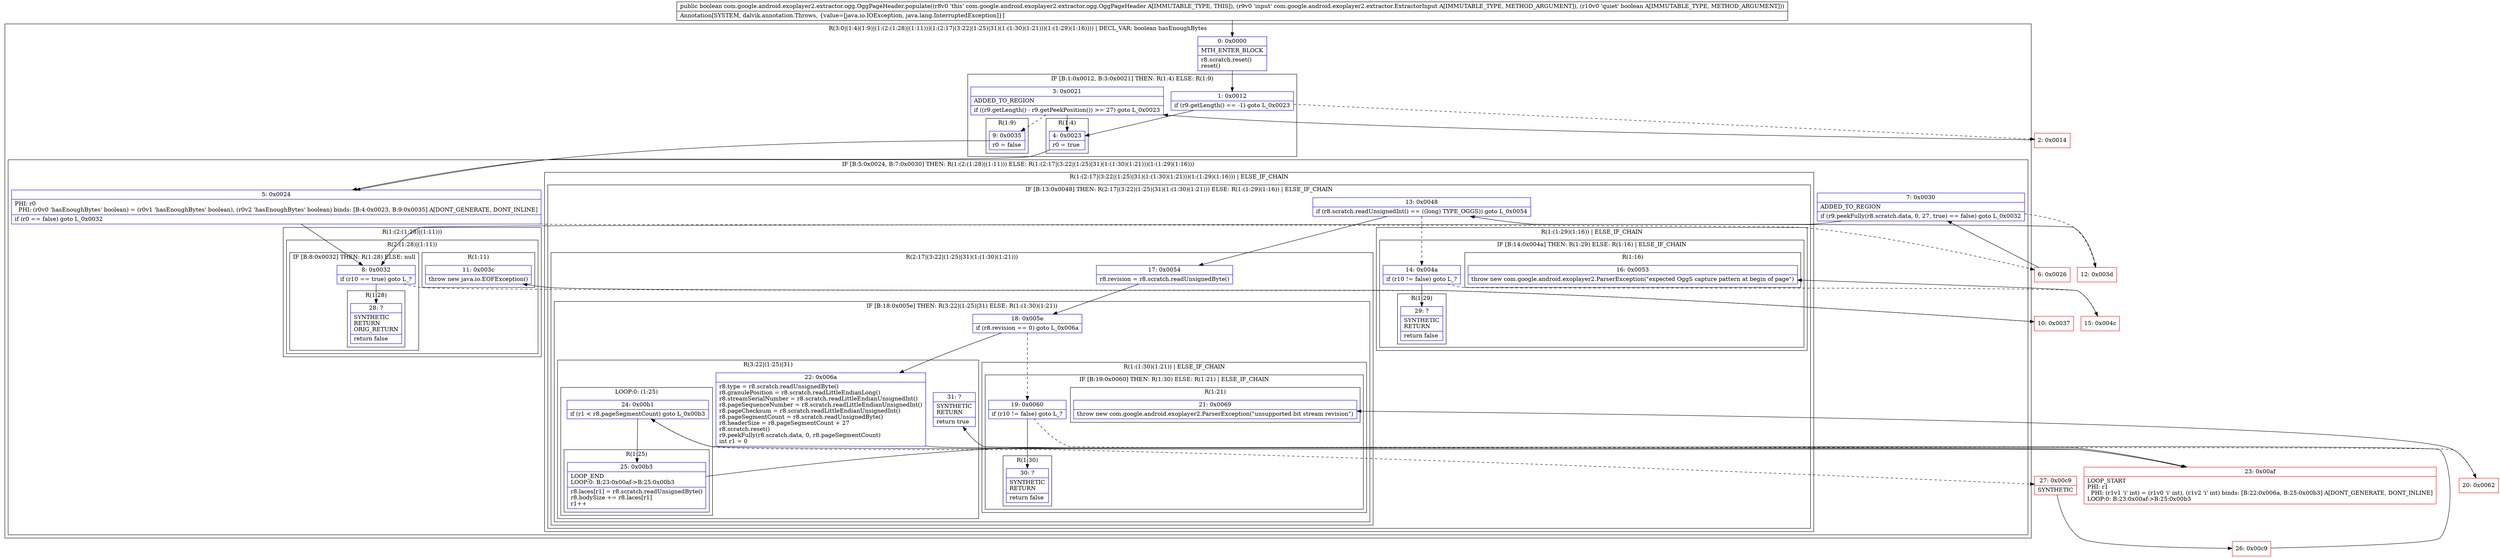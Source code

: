 digraph "CFG forcom.google.android.exoplayer2.extractor.ogg.OggPageHeader.populate(Lcom\/google\/android\/exoplayer2\/extractor\/ExtractorInput;Z)Z" {
subgraph cluster_Region_1598395828 {
label = "R(3:0|(1:4)(1:9)|(1:(2:(1:28)|(1:11)))(1:(2:17|(3:22|(1:25)|31)(1:(1:30)(1:21)))(1:(1:29)(1:16)))) | DECL_VAR: boolean hasEnoughBytes\l";
node [shape=record,color=blue];
Node_0 [shape=record,label="{0\:\ 0x0000|MTH_ENTER_BLOCK\l|r8.scratch.reset()\lreset()\l}"];
subgraph cluster_IfRegion_526538188 {
label = "IF [B:1:0x0012, B:3:0x0021] THEN: R(1:4) ELSE: R(1:9)";
node [shape=record,color=blue];
Node_1 [shape=record,label="{1\:\ 0x0012|if (r9.getLength() == \-1) goto L_0x0023\l}"];
Node_3 [shape=record,label="{3\:\ 0x0021|ADDED_TO_REGION\l|if ((r9.getLength() \- r9.getPeekPosition()) \>= 27) goto L_0x0023\l}"];
subgraph cluster_Region_2009686446 {
label = "R(1:4)";
node [shape=record,color=blue];
Node_4 [shape=record,label="{4\:\ 0x0023|r0 = true\l}"];
}
subgraph cluster_Region_2042852042 {
label = "R(1:9)";
node [shape=record,color=blue];
Node_9 [shape=record,label="{9\:\ 0x0035|r0 = false\l}"];
}
}
subgraph cluster_IfRegion_107108913 {
label = "IF [B:5:0x0024, B:7:0x0030] THEN: R(1:(2:(1:28)|(1:11))) ELSE: R(1:(2:17|(3:22|(1:25)|31)(1:(1:30)(1:21)))(1:(1:29)(1:16)))";
node [shape=record,color=blue];
Node_5 [shape=record,label="{5\:\ 0x0024|PHI: r0 \l  PHI: (r0v0 'hasEnoughBytes' boolean) = (r0v1 'hasEnoughBytes' boolean), (r0v2 'hasEnoughBytes' boolean) binds: [B:4:0x0023, B:9:0x0035] A[DONT_GENERATE, DONT_INLINE]\l|if (r0 == false) goto L_0x0032\l}"];
Node_7 [shape=record,label="{7\:\ 0x0030|ADDED_TO_REGION\l|if (r9.peekFully(r8.scratch.data, 0, 27, true) == false) goto L_0x0032\l}"];
subgraph cluster_Region_1605468564 {
label = "R(1:(2:(1:28)|(1:11)))";
node [shape=record,color=blue];
subgraph cluster_Region_749361123 {
label = "R(2:(1:28)|(1:11))";
node [shape=record,color=blue];
subgraph cluster_IfRegion_569097103 {
label = "IF [B:8:0x0032] THEN: R(1:28) ELSE: null";
node [shape=record,color=blue];
Node_8 [shape=record,label="{8\:\ 0x0032|if (r10 == true) goto L_?\l}"];
subgraph cluster_Region_902618705 {
label = "R(1:28)";
node [shape=record,color=blue];
Node_28 [shape=record,label="{28\:\ ?|SYNTHETIC\lRETURN\lORIG_RETURN\l|return false\l}"];
}
}
subgraph cluster_Region_1721914461 {
label = "R(1:11)";
node [shape=record,color=blue];
Node_11 [shape=record,label="{11\:\ 0x003c|throw new java.io.EOFException()\l}"];
}
}
}
subgraph cluster_Region_407437861 {
label = "R(1:(2:17|(3:22|(1:25)|31)(1:(1:30)(1:21)))(1:(1:29)(1:16))) | ELSE_IF_CHAIN\l";
node [shape=record,color=blue];
subgraph cluster_IfRegion_1677911392 {
label = "IF [B:13:0x0048] THEN: R(2:17|(3:22|(1:25)|31)(1:(1:30)(1:21))) ELSE: R(1:(1:29)(1:16)) | ELSE_IF_CHAIN\l";
node [shape=record,color=blue];
Node_13 [shape=record,label="{13\:\ 0x0048|if (r8.scratch.readUnsignedInt() == ((long) TYPE_OGGS)) goto L_0x0054\l}"];
subgraph cluster_Region_938447335 {
label = "R(2:17|(3:22|(1:25)|31)(1:(1:30)(1:21)))";
node [shape=record,color=blue];
Node_17 [shape=record,label="{17\:\ 0x0054|r8.revision = r8.scratch.readUnsignedByte()\l}"];
subgraph cluster_IfRegion_1134242811 {
label = "IF [B:18:0x005e] THEN: R(3:22|(1:25)|31) ELSE: R(1:(1:30)(1:21))";
node [shape=record,color=blue];
Node_18 [shape=record,label="{18\:\ 0x005e|if (r8.revision == 0) goto L_0x006a\l}"];
subgraph cluster_Region_403515723 {
label = "R(3:22|(1:25)|31)";
node [shape=record,color=blue];
Node_22 [shape=record,label="{22\:\ 0x006a|r8.type = r8.scratch.readUnsignedByte()\lr8.granulePosition = r8.scratch.readLittleEndianLong()\lr8.streamSerialNumber = r8.scratch.readLittleEndianUnsignedInt()\lr8.pageSequenceNumber = r8.scratch.readLittleEndianUnsignedInt()\lr8.pageChecksum = r8.scratch.readLittleEndianUnsignedInt()\lr8.pageSegmentCount = r8.scratch.readUnsignedByte()\lr8.headerSize = r8.pageSegmentCount + 27\lr8.scratch.reset()\lr9.peekFully(r8.scratch.data, 0, r8.pageSegmentCount)\lint r1 = 0\l}"];
subgraph cluster_LoopRegion_1258164428 {
label = "LOOP:0: (1:25)";
node [shape=record,color=blue];
Node_24 [shape=record,label="{24\:\ 0x00b1|if (r1 \< r8.pageSegmentCount) goto L_0x00b3\l}"];
subgraph cluster_Region_1988549676 {
label = "R(1:25)";
node [shape=record,color=blue];
Node_25 [shape=record,label="{25\:\ 0x00b3|LOOP_END\lLOOP:0: B:23:0x00af\-\>B:25:0x00b3\l|r8.laces[r1] = r8.scratch.readUnsignedByte()\lr8.bodySize += r8.laces[r1]\lr1++\l}"];
}
}
Node_31 [shape=record,label="{31\:\ ?|SYNTHETIC\lRETURN\l|return true\l}"];
}
subgraph cluster_Region_320033159 {
label = "R(1:(1:30)(1:21)) | ELSE_IF_CHAIN\l";
node [shape=record,color=blue];
subgraph cluster_IfRegion_1623822176 {
label = "IF [B:19:0x0060] THEN: R(1:30) ELSE: R(1:21) | ELSE_IF_CHAIN\l";
node [shape=record,color=blue];
Node_19 [shape=record,label="{19\:\ 0x0060|if (r10 != false) goto L_?\l}"];
subgraph cluster_Region_736250423 {
label = "R(1:30)";
node [shape=record,color=blue];
Node_30 [shape=record,label="{30\:\ ?|SYNTHETIC\lRETURN\l|return false\l}"];
}
subgraph cluster_Region_834435139 {
label = "R(1:21)";
node [shape=record,color=blue];
Node_21 [shape=record,label="{21\:\ 0x0069|throw new com.google.android.exoplayer2.ParserException(\"unsupported bit stream revision\")\l}"];
}
}
}
}
}
subgraph cluster_Region_942315674 {
label = "R(1:(1:29)(1:16)) | ELSE_IF_CHAIN\l";
node [shape=record,color=blue];
subgraph cluster_IfRegion_347386480 {
label = "IF [B:14:0x004a] THEN: R(1:29) ELSE: R(1:16) | ELSE_IF_CHAIN\l";
node [shape=record,color=blue];
Node_14 [shape=record,label="{14\:\ 0x004a|if (r10 != false) goto L_?\l}"];
subgraph cluster_Region_759095587 {
label = "R(1:29)";
node [shape=record,color=blue];
Node_29 [shape=record,label="{29\:\ ?|SYNTHETIC\lRETURN\l|return false\l}"];
}
subgraph cluster_Region_2131946151 {
label = "R(1:16)";
node [shape=record,color=blue];
Node_16 [shape=record,label="{16\:\ 0x0053|throw new com.google.android.exoplayer2.ParserException(\"expected OggS capture pattern at begin of page\")\l}"];
}
}
}
}
}
}
}
Node_2 [shape=record,color=red,label="{2\:\ 0x0014}"];
Node_6 [shape=record,color=red,label="{6\:\ 0x0026}"];
Node_10 [shape=record,color=red,label="{10\:\ 0x0037}"];
Node_12 [shape=record,color=red,label="{12\:\ 0x003d}"];
Node_15 [shape=record,color=red,label="{15\:\ 0x004c}"];
Node_20 [shape=record,color=red,label="{20\:\ 0x0062}"];
Node_23 [shape=record,color=red,label="{23\:\ 0x00af|LOOP_START\lPHI: r1 \l  PHI: (r1v1 'i' int) = (r1v0 'i' int), (r1v2 'i' int) binds: [B:22:0x006a, B:25:0x00b3] A[DONT_GENERATE, DONT_INLINE]\lLOOP:0: B:23:0x00af\-\>B:25:0x00b3\l}"];
Node_26 [shape=record,color=red,label="{26\:\ 0x00c9}"];
Node_27 [shape=record,color=red,label="{27\:\ 0x00c9|SYNTHETIC\l}"];
MethodNode[shape=record,label="{public boolean com.google.android.exoplayer2.extractor.ogg.OggPageHeader.populate((r8v0 'this' com.google.android.exoplayer2.extractor.ogg.OggPageHeader A[IMMUTABLE_TYPE, THIS]), (r9v0 'input' com.google.android.exoplayer2.extractor.ExtractorInput A[IMMUTABLE_TYPE, METHOD_ARGUMENT]), (r10v0 'quiet' boolean A[IMMUTABLE_TYPE, METHOD_ARGUMENT]))  | Annotation[SYSTEM, dalvik.annotation.Throws, \{value=[java.io.IOException, java.lang.InterruptedException]\}]\l}"];
MethodNode -> Node_0;
Node_0 -> Node_1;
Node_1 -> Node_2[style=dashed];
Node_1 -> Node_4;
Node_3 -> Node_4;
Node_3 -> Node_9[style=dashed];
Node_4 -> Node_5;
Node_9 -> Node_5;
Node_5 -> Node_6[style=dashed];
Node_5 -> Node_8;
Node_7 -> Node_8;
Node_7 -> Node_12[style=dashed];
Node_8 -> Node_10[style=dashed];
Node_8 -> Node_28;
Node_13 -> Node_14[style=dashed];
Node_13 -> Node_17;
Node_17 -> Node_18;
Node_18 -> Node_19[style=dashed];
Node_18 -> Node_22;
Node_22 -> Node_23;
Node_24 -> Node_25;
Node_24 -> Node_27[style=dashed];
Node_25 -> Node_23;
Node_19 -> Node_20[style=dashed];
Node_19 -> Node_30;
Node_14 -> Node_15[style=dashed];
Node_14 -> Node_29;
Node_2 -> Node_3;
Node_6 -> Node_7;
Node_10 -> Node_11;
Node_12 -> Node_13;
Node_15 -> Node_16;
Node_20 -> Node_21;
Node_23 -> Node_24;
Node_26 -> Node_31;
Node_27 -> Node_26;
}

